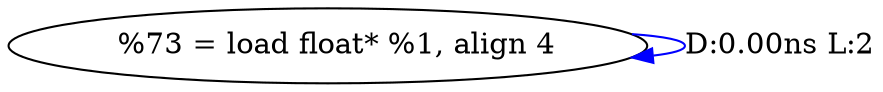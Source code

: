 digraph {
Node0x2c794c0[label="  %73 = load float* %1, align 4"];
Node0x2c794c0 -> Node0x2c794c0[label="D:0.00ns L:2",color=blue];
}
